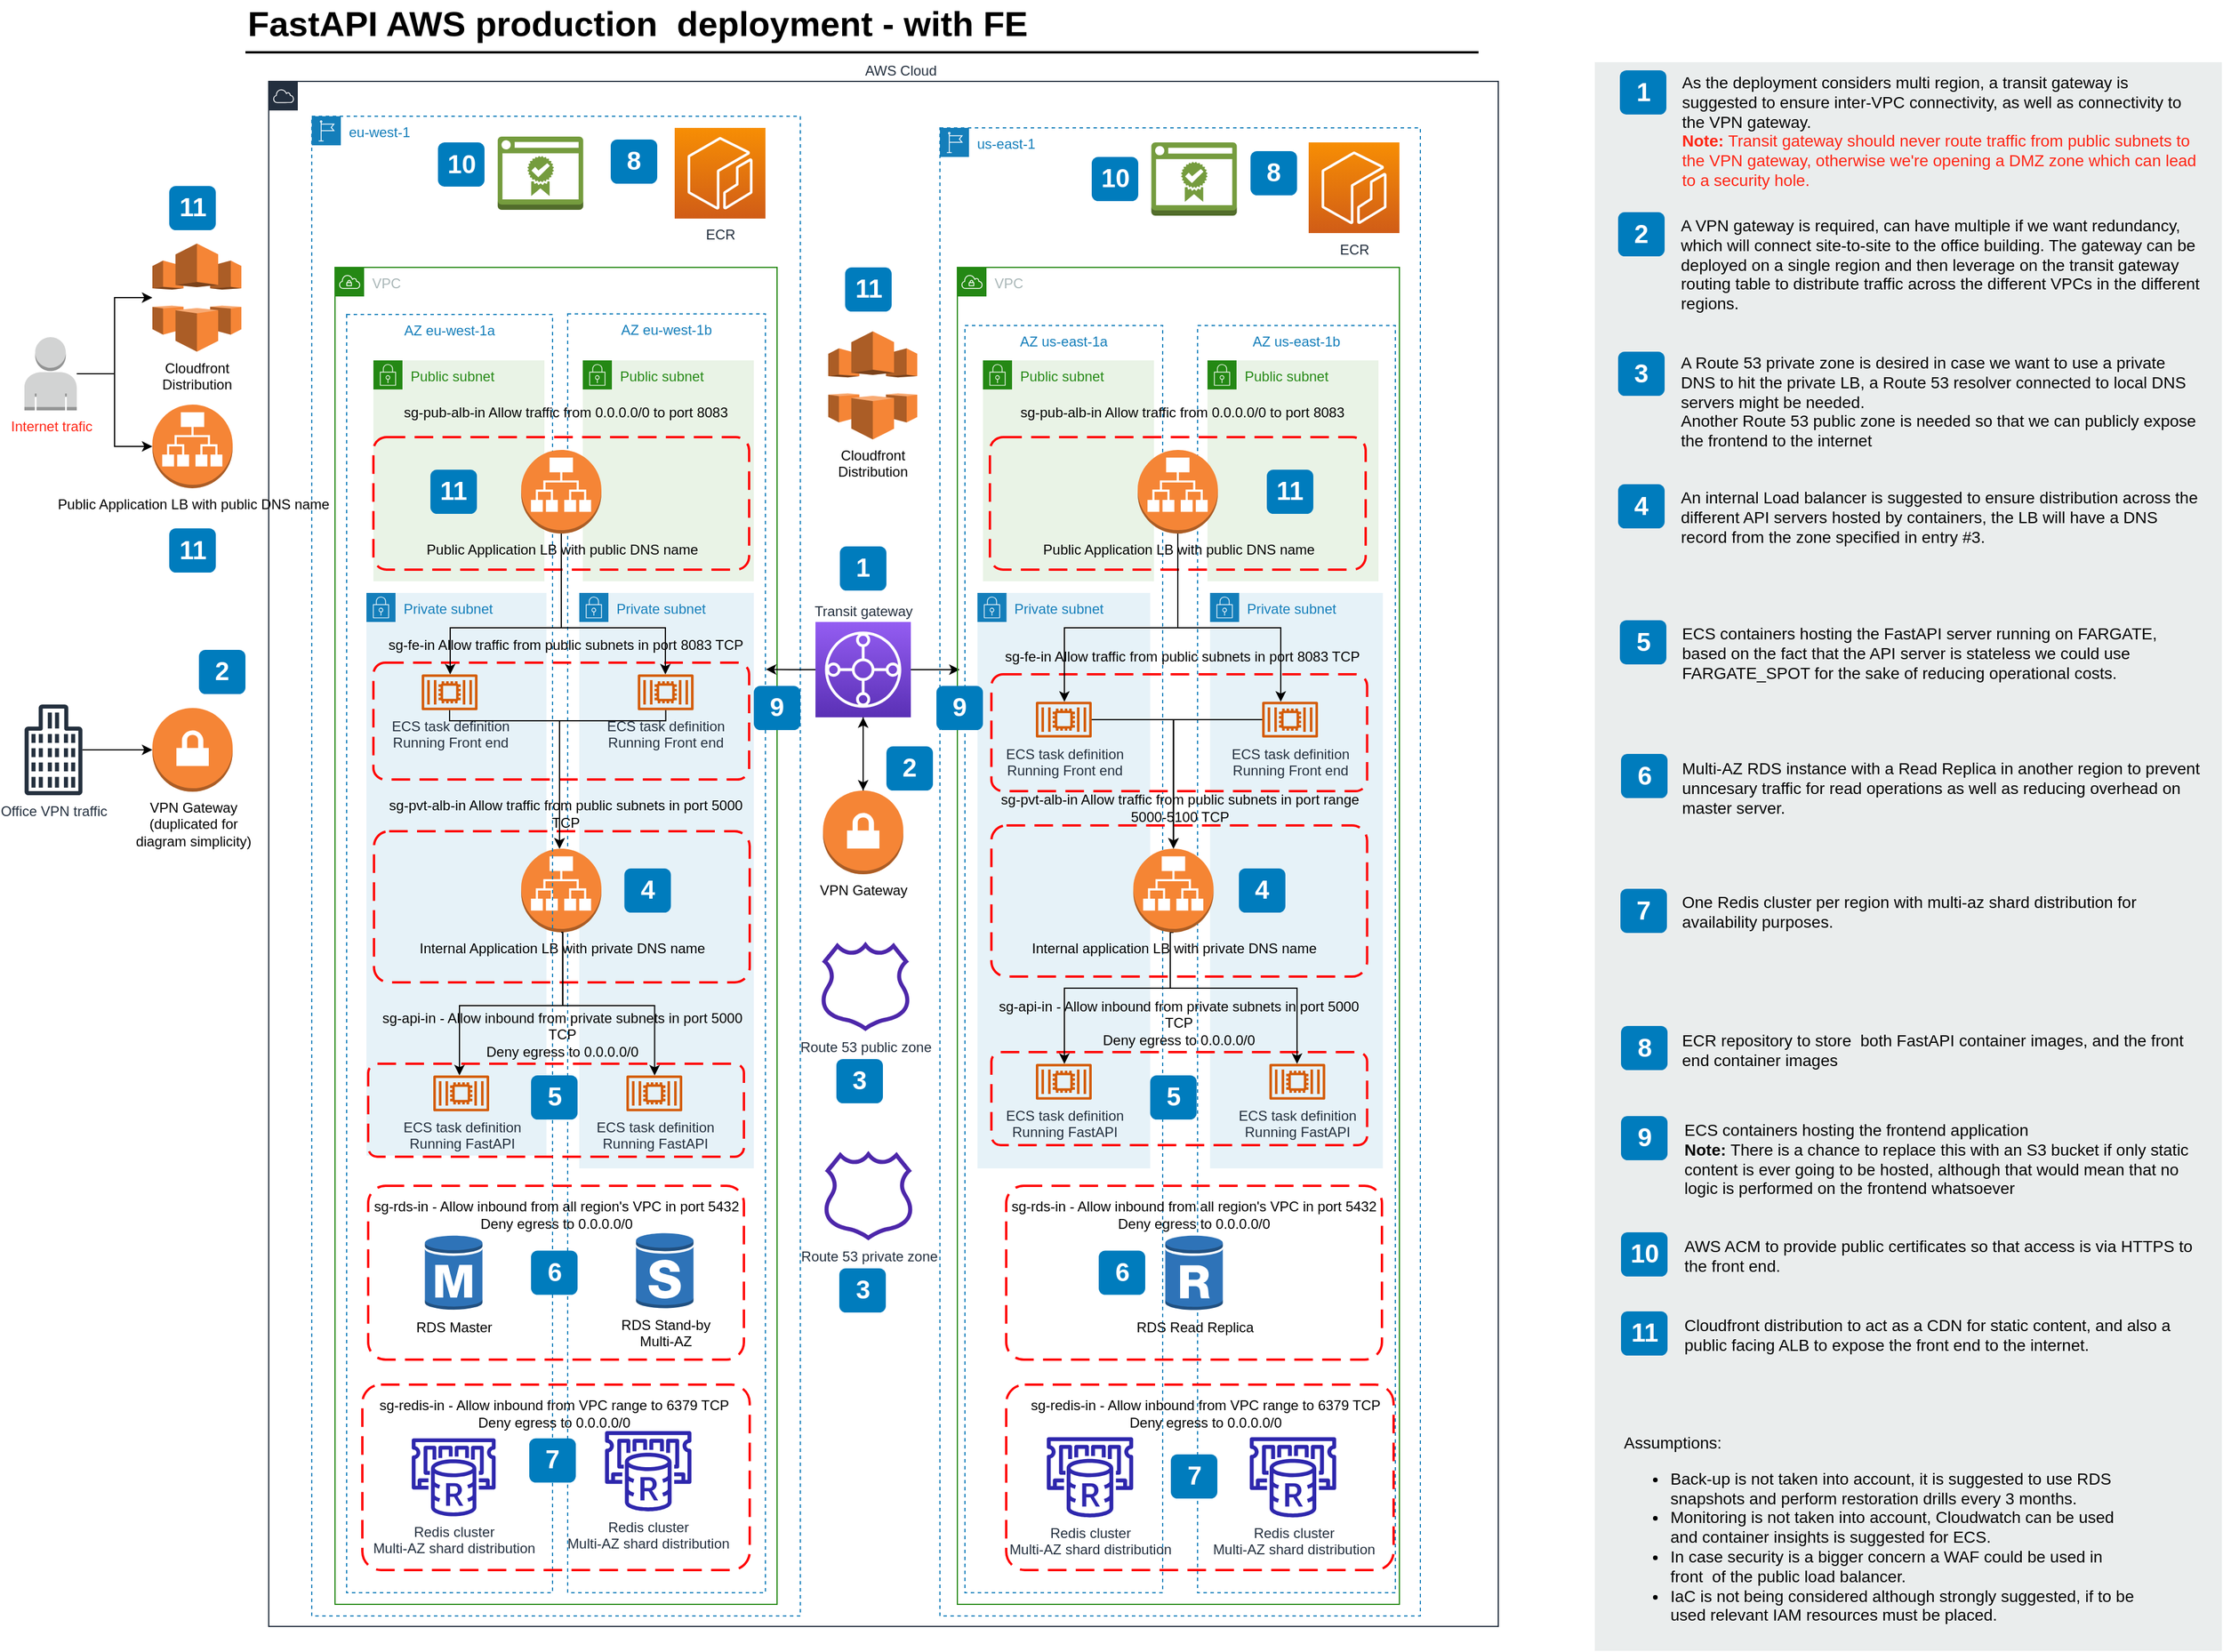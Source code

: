 <mxfile version="19.0.3" type="github">
  <diagram id="mDt5uaCLTZAT6XnBU3LA" name="Page-1">
    <mxGraphModel dx="2238" dy="588" grid="1" gridSize="10" guides="1" tooltips="1" connect="1" arrows="1" fold="1" page="1" pageScale="1" pageWidth="1169" pageHeight="827" math="0" shadow="0">
      <root>
        <mxCell id="0" />
        <mxCell id="1" parent="0" />
        <mxCell id="QfXva4Vi_orBSrp60xKn-21" value="AWS Cloud" style="points=[[0,0],[0.25,0],[0.5,0],[0.75,0],[1,0],[1,0.25],[1,0.5],[1,0.75],[1,1],[0.75,1],[0.5,1],[0.25,1],[0,1],[0,0.75],[0,0.5],[0,0.25]];outlineConnect=0;gradientColor=none;html=1;whiteSpace=wrap;fontSize=12;fontStyle=0;container=1;pointerEvents=0;collapsible=0;recursiveResize=0;shape=mxgraph.aws4.group;grIcon=mxgraph.aws4.group_aws_cloud;strokeColor=#232F3E;fillColor=none;verticalAlign=bottom;align=center;spacingLeft=30;fontColor=#232F3E;dashed=0;labelPosition=center;verticalLabelPosition=top;" parent="1" vertex="1">
          <mxGeometry x="-680" y="100" width="1057" height="1329" as="geometry" />
        </mxCell>
        <mxCell id="QfXva4Vi_orBSrp60xKn-22" value="eu-west-1" style="points=[[0,0],[0.25,0],[0.5,0],[0.75,0],[1,0],[1,0.25],[1,0.5],[1,0.75],[1,1],[0.75,1],[0.5,1],[0.25,1],[0,1],[0,0.75],[0,0.5],[0,0.25]];outlineConnect=0;gradientColor=none;html=1;whiteSpace=wrap;fontSize=12;fontStyle=0;container=1;pointerEvents=0;collapsible=0;recursiveResize=0;shape=mxgraph.aws4.group;grIcon=mxgraph.aws4.group_region;strokeColor=#147EBA;fillColor=none;verticalAlign=top;align=left;spacingLeft=30;fontColor=#147EBA;dashed=1;" parent="QfXva4Vi_orBSrp60xKn-21" vertex="1">
          <mxGeometry x="37" y="30" width="420" height="1290" as="geometry" />
        </mxCell>
        <mxCell id="QfXva4Vi_orBSrp60xKn-124" value="Public subnet" style="points=[[0,0],[0.25,0],[0.5,0],[0.75,0],[1,0],[1,0.25],[1,0.5],[1,0.75],[1,1],[0.75,1],[0.5,1],[0.25,1],[0,1],[0,0.75],[0,0.5],[0,0.25]];outlineConnect=0;gradientColor=none;html=1;whiteSpace=wrap;fontSize=12;fontStyle=0;container=1;pointerEvents=0;collapsible=0;recursiveResize=0;shape=mxgraph.aws4.group;grIcon=mxgraph.aws4.group_security_group;grStroke=0;strokeColor=#248814;fillColor=#E9F3E6;verticalAlign=top;align=left;spacingLeft=30;fontColor=#248814;dashed=0;" parent="QfXva4Vi_orBSrp60xKn-22" vertex="1">
          <mxGeometry x="233" y="210" width="147" height="190" as="geometry" />
        </mxCell>
        <mxCell id="QfXva4Vi_orBSrp60xKn-23" value="AZ eu-west-1b" style="fillColor=none;strokeColor=#147EBA;dashed=1;verticalAlign=top;fontStyle=0;fontColor=#147EBA;" parent="QfXva4Vi_orBSrp60xKn-22" vertex="1">
          <mxGeometry x="220" y="170" width="170" height="1100" as="geometry" />
        </mxCell>
        <mxCell id="QfXva4Vi_orBSrp60xKn-27" value="Private subnet" style="points=[[0,0],[0.25,0],[0.5,0],[0.75,0],[1,0],[1,0.25],[1,0.5],[1,0.75],[1,1],[0.75,1],[0.5,1],[0.25,1],[0,1],[0,0.75],[0,0.5],[0,0.25]];outlineConnect=0;gradientColor=none;html=1;whiteSpace=wrap;fontSize=12;fontStyle=0;container=1;pointerEvents=0;collapsible=0;recursiveResize=0;shape=mxgraph.aws4.group;grIcon=mxgraph.aws4.group_security_group;grStroke=0;strokeColor=#147EBA;fillColor=#E6F2F8;verticalAlign=top;align=left;spacingLeft=30;fontColor=#147EBA;dashed=0;" parent="QfXva4Vi_orBSrp60xKn-22" vertex="1">
          <mxGeometry x="47" y="410" width="154.75" height="484" as="geometry" />
        </mxCell>
        <mxCell id="QfXva4Vi_orBSrp60xKn-49" value="4" style="rounded=1;whiteSpace=wrap;html=1;fillColor=#007CBD;strokeColor=none;fontColor=#FFFFFF;fontStyle=1;fontSize=22;labelBackgroundColor=none;" parent="QfXva4Vi_orBSrp60xKn-27" vertex="1">
          <mxGeometry x="222.25" y="144" width="40" height="38" as="geometry" />
        </mxCell>
        <mxCell id="QfXva4Vi_orBSrp60xKn-24" value="Private subnet" style="points=[[0,0],[0.25,0],[0.5,0],[0.75,0],[1,0],[1,0.25],[1,0.5],[1,0.75],[1,1],[0.75,1],[0.5,1],[0.25,1],[0,1],[0,0.75],[0,0.5],[0,0.25]];outlineConnect=0;gradientColor=none;html=1;whiteSpace=wrap;fontSize=12;fontStyle=0;container=1;pointerEvents=0;collapsible=0;recursiveResize=0;shape=mxgraph.aws4.group;grIcon=mxgraph.aws4.group_security_group;grStroke=0;strokeColor=#147EBA;fillColor=#E6F2F8;verticalAlign=top;align=left;spacingLeft=30;fontColor=#147EBA;dashed=0;" parent="QfXva4Vi_orBSrp60xKn-22" vertex="1">
          <mxGeometry x="230" y="410" width="150" height="495" as="geometry" />
        </mxCell>
        <mxCell id="QfXva4Vi_orBSrp60xKn-47" value="" style="rounded=1;arcSize=10;dashed=1;strokeColor=#ff0000;fillColor=none;gradientColor=none;dashPattern=8 4;strokeWidth=2;" parent="QfXva4Vi_orBSrp60xKn-24" vertex="1">
          <mxGeometry x="-176.5" y="205" width="323" height="130" as="geometry" />
        </mxCell>
        <mxCell id="QfXva4Vi_orBSrp60xKn-127" value="4" style="rounded=1;whiteSpace=wrap;html=1;fillColor=#007CBD;strokeColor=none;fontColor=#FFFFFF;fontStyle=1;fontSize=22;labelBackgroundColor=none;" parent="QfXva4Vi_orBSrp60xKn-24" vertex="1">
          <mxGeometry x="38.75" y="237" width="40" height="38" as="geometry" />
        </mxCell>
        <mxCell id="QfXva4Vi_orBSrp60xKn-46" value="Internal Application LB with private DNS name" style="outlineConnect=0;dashed=0;verticalLabelPosition=bottom;verticalAlign=top;align=center;html=1;shape=mxgraph.aws3.application_load_balancer;fillColor=#F58536;gradientColor=none;" parent="QfXva4Vi_orBSrp60xKn-24" vertex="1">
          <mxGeometry x="-50" y="220" width="69" height="72" as="geometry" />
        </mxCell>
        <mxCell id="QfXva4Vi_orBSrp60xKn-25" value="VPC" style="points=[[0,0],[0.25,0],[0.5,0],[0.75,0],[1,0],[1,0.25],[1,0.5],[1,0.75],[1,1],[0.75,1],[0.5,1],[0.25,1],[0,1],[0,0.75],[0,0.5],[0,0.25]];outlineConnect=0;gradientColor=none;html=1;whiteSpace=wrap;fontSize=12;fontStyle=0;container=1;pointerEvents=0;collapsible=0;recursiveResize=0;shape=mxgraph.aws4.group;grIcon=mxgraph.aws4.group_vpc;strokeColor=#248814;fillColor=none;verticalAlign=top;align=left;spacingLeft=30;fontColor=#AAB7B8;dashed=0;" parent="QfXva4Vi_orBSrp60xKn-22" vertex="1">
          <mxGeometry x="20" y="130" width="380" height="1150" as="geometry" />
        </mxCell>
        <mxCell id="QfXva4Vi_orBSrp60xKn-251" value="" style="rounded=1;arcSize=10;dashed=1;strokeColor=#ff0000;fillColor=none;gradientColor=none;dashPattern=8 4;strokeWidth=2;" parent="QfXva4Vi_orBSrp60xKn-25" vertex="1">
          <mxGeometry x="33" y="340" width="323" height="100.5" as="geometry" />
        </mxCell>
        <mxCell id="QfXva4Vi_orBSrp60xKn-26" value="AZ eu-west-1a" style="fillColor=none;strokeColor=#147EBA;dashed=1;verticalAlign=top;fontStyle=0;fontColor=#147EBA;" parent="QfXva4Vi_orBSrp60xKn-25" vertex="1">
          <mxGeometry x="10" y="40.5" width="177" height="1099.5" as="geometry" />
        </mxCell>
        <mxCell id="QfXva4Vi_orBSrp60xKn-28" value="RDS Master" style="outlineConnect=0;dashed=0;verticalLabelPosition=bottom;verticalAlign=top;align=center;html=1;shape=mxgraph.aws3.rds_db_instance;fillColor=#2E73B8;gradientColor=none;" parent="QfXva4Vi_orBSrp60xKn-25" vertex="1">
          <mxGeometry x="77.25" y="831.75" width="49.5" height="66" as="geometry" />
        </mxCell>
        <mxCell id="QfXva4Vi_orBSrp60xKn-33" value="" style="rounded=1;arcSize=10;dashed=1;strokeColor=#ff0000;fillColor=none;gradientColor=none;dashPattern=8 4;strokeWidth=2;" parent="QfXva4Vi_orBSrp60xKn-25" vertex="1">
          <mxGeometry x="28.5" y="790" width="323" height="149.5" as="geometry" />
        </mxCell>
        <mxCell id="QfXva4Vi_orBSrp60xKn-34" value="sg-rds-in - Allow inbound from all region&#39;s VPC in port 5432&lt;br&gt;Deny egress to 0.0.0.0/0" style="text;html=1;strokeColor=none;fillColor=none;align=center;verticalAlign=middle;whiteSpace=wrap;rounded=0;" parent="QfXva4Vi_orBSrp60xKn-25" vertex="1">
          <mxGeometry x="28.5" y="800" width="323" height="30" as="geometry" />
        </mxCell>
        <mxCell id="QfXva4Vi_orBSrp60xKn-39" value="6" style="rounded=1;whiteSpace=wrap;html=1;fillColor=#007CBD;strokeColor=none;fontColor=#FFFFFF;fontStyle=1;fontSize=22;labelBackgroundColor=none;" parent="QfXva4Vi_orBSrp60xKn-25" vertex="1">
          <mxGeometry x="168.5" y="845.75" width="40" height="38" as="geometry" />
        </mxCell>
        <mxCell id="QfXva4Vi_orBSrp60xKn-42" value="RDS Stand-by&lt;br&gt;Multi-AZ" style="outlineConnect=0;dashed=0;verticalLabelPosition=bottom;verticalAlign=top;align=center;html=1;shape=mxgraph.aws3.rds_db_instance_standby_multi_az;fillColor=#2E73B8;gradientColor=none;" parent="QfXva4Vi_orBSrp60xKn-25" vertex="1">
          <mxGeometry x="258.75" y="830" width="49.5" height="66" as="geometry" />
        </mxCell>
        <mxCell id="QfXva4Vi_orBSrp60xKn-93" value="Public subnet" style="points=[[0,0],[0.25,0],[0.5,0],[0.75,0],[1,0],[1,0.25],[1,0.5],[1,0.75],[1,1],[0.75,1],[0.5,1],[0.25,1],[0,1],[0,0.75],[0,0.5],[0,0.25]];outlineConnect=0;gradientColor=none;html=1;whiteSpace=wrap;fontSize=12;fontStyle=0;container=1;pointerEvents=0;collapsible=0;recursiveResize=0;shape=mxgraph.aws4.group;grIcon=mxgraph.aws4.group_security_group;grStroke=0;strokeColor=#248814;fillColor=#E9F3E6;verticalAlign=top;align=left;spacingLeft=30;fontColor=#248814;dashed=0;" parent="QfXva4Vi_orBSrp60xKn-25" vertex="1">
          <mxGeometry x="33" y="80" width="147" height="190" as="geometry" />
        </mxCell>
        <mxCell id="QfXva4Vi_orBSrp60xKn-125" value="" style="rounded=1;arcSize=10;dashed=1;strokeColor=#ff0000;fillColor=none;gradientColor=none;dashPattern=8 4;strokeWidth=2;" parent="QfXva4Vi_orBSrp60xKn-25" vertex="1">
          <mxGeometry x="33" y="146" width="323" height="114" as="geometry" />
        </mxCell>
        <mxCell id="QfXva4Vi_orBSrp60xKn-132" style="edgeStyle=orthogonalEdgeStyle;rounded=0;orthogonalLoop=1;jettySize=auto;html=1;exitX=0.5;exitY=1;exitDx=0;exitDy=0;exitPerimeter=0;" parent="QfXva4Vi_orBSrp60xKn-25" source="QfXva4Vi_orBSrp60xKn-126" target="QfXva4Vi_orBSrp60xKn-129" edge="1">
          <mxGeometry relative="1" as="geometry">
            <Array as="points">
              <mxPoint x="195" y="310" />
              <mxPoint x="99" y="310" />
            </Array>
          </mxGeometry>
        </mxCell>
        <mxCell id="QfXva4Vi_orBSrp60xKn-126" value="Public Application LB with public DNS name" style="outlineConnect=0;dashed=0;verticalLabelPosition=bottom;verticalAlign=top;align=center;html=1;shape=mxgraph.aws3.application_load_balancer;fillColor=#F58536;gradientColor=none;" parent="QfXva4Vi_orBSrp60xKn-25" vertex="1">
          <mxGeometry x="160" y="157" width="69" height="72" as="geometry" />
        </mxCell>
        <mxCell id="QfXva4Vi_orBSrp60xKn-128" value="sg-pub-alb-in Allow traffic from 0.0.0.0/0 to port 8083" style="text;html=1;strokeColor=none;fillColor=none;align=center;verticalAlign=middle;whiteSpace=wrap;rounded=0;" parent="QfXva4Vi_orBSrp60xKn-25" vertex="1">
          <mxGeometry x="36.5" y="110" width="323" height="30" as="geometry" />
        </mxCell>
        <mxCell id="QfXva4Vi_orBSrp60xKn-129" value="ECS task definition&lt;br&gt;Running Front end&lt;br&gt;" style="sketch=0;outlineConnect=0;fontColor=#232F3E;gradientColor=none;fillColor=#D45B07;strokeColor=none;dashed=0;verticalLabelPosition=bottom;verticalAlign=top;align=center;html=1;fontSize=12;fontStyle=0;aspect=fixed;pointerEvents=1;shape=mxgraph.aws4.container_2;" parent="QfXva4Vi_orBSrp60xKn-25" vertex="1">
          <mxGeometry x="74.5" y="350" width="48" height="31" as="geometry" />
        </mxCell>
        <mxCell id="QfXva4Vi_orBSrp60xKn-252" value="sg-fe-in Allow traffic from public subnets in port 8083 TCP" style="text;html=1;strokeColor=none;fillColor=none;align=center;verticalAlign=middle;whiteSpace=wrap;rounded=0;" parent="QfXva4Vi_orBSrp60xKn-25" vertex="1">
          <mxGeometry x="36.5" y="310" width="323" height="30" as="geometry" />
        </mxCell>
        <mxCell id="QfXva4Vi_orBSrp60xKn-266" value="11" style="rounded=1;whiteSpace=wrap;html=1;fillColor=#007CBD;strokeColor=none;fontColor=#FFFFFF;fontStyle=1;fontSize=22;labelBackgroundColor=none;" parent="QfXva4Vi_orBSrp60xKn-25" vertex="1">
          <mxGeometry x="82" y="174" width="40" height="38" as="geometry" />
        </mxCell>
        <mxCell id="QfXva4Vi_orBSrp60xKn-131" value="ECS task definition&lt;br&gt;Running Front end&lt;br&gt;" style="sketch=0;outlineConnect=0;fontColor=#232F3E;gradientColor=none;fillColor=#D45B07;strokeColor=none;dashed=0;verticalLabelPosition=bottom;verticalAlign=top;align=center;html=1;fontSize=12;fontStyle=0;aspect=fixed;pointerEvents=1;shape=mxgraph.aws4.container_2;" parent="QfXva4Vi_orBSrp60xKn-25" vertex="1">
          <mxGeometry x="260.25" y="350" width="48" height="31" as="geometry" />
        </mxCell>
        <mxCell id="QfXva4Vi_orBSrp60xKn-133" style="edgeStyle=orthogonalEdgeStyle;rounded=0;orthogonalLoop=1;jettySize=auto;html=1;exitX=0.5;exitY=1;exitDx=0;exitDy=0;exitPerimeter=0;" parent="QfXva4Vi_orBSrp60xKn-25" source="QfXva4Vi_orBSrp60xKn-126" target="QfXva4Vi_orBSrp60xKn-131" edge="1">
          <mxGeometry relative="1" as="geometry">
            <Array as="points">
              <mxPoint x="195" y="310" />
              <mxPoint x="284" y="310" />
            </Array>
          </mxGeometry>
        </mxCell>
        <mxCell id="QfXva4Vi_orBSrp60xKn-41" value="ECR" style="sketch=0;points=[[0,0,0],[0.25,0,0],[0.5,0,0],[0.75,0,0],[1,0,0],[0,1,0],[0.25,1,0],[0.5,1,0],[0.75,1,0],[1,1,0],[0,0.25,0],[0,0.5,0],[0,0.75,0],[1,0.25,0],[1,0.5,0],[1,0.75,0]];outlineConnect=0;fontColor=#232F3E;gradientColor=#F78E04;gradientDirection=north;fillColor=#D05C17;strokeColor=#ffffff;dashed=0;verticalLabelPosition=bottom;verticalAlign=top;align=center;html=1;fontSize=12;fontStyle=0;aspect=fixed;shape=mxgraph.aws4.resourceIcon;resIcon=mxgraph.aws4.ecr;" parent="QfXva4Vi_orBSrp60xKn-22" vertex="1">
          <mxGeometry x="312" y="10" width="78" height="78" as="geometry" />
        </mxCell>
        <mxCell id="QfXva4Vi_orBSrp60xKn-50" value="8" style="rounded=1;whiteSpace=wrap;html=1;fillColor=#007CBD;strokeColor=none;fontColor=#FFFFFF;fontStyle=1;fontSize=22;labelBackgroundColor=none;" parent="QfXva4Vi_orBSrp60xKn-22" vertex="1">
          <mxGeometry x="257" y="20" width="40" height="38" as="geometry" />
        </mxCell>
        <mxCell id="QfXva4Vi_orBSrp60xKn-29" value="Redis cluster&lt;br&gt;Multi-AZ shard distribution" style="sketch=0;outlineConnect=0;fontColor=#232F3E;gradientColor=none;fillColor=#2E27AD;strokeColor=none;dashed=0;verticalLabelPosition=bottom;verticalAlign=top;align=center;html=1;fontSize=12;fontStyle=0;aspect=fixed;pointerEvents=1;shape=mxgraph.aws4.elasticache_for_redis;" parent="QfXva4Vi_orBSrp60xKn-22" vertex="1">
          <mxGeometry x="84.13" y="1137.25" width="75.74" height="67" as="geometry" />
        </mxCell>
        <mxCell id="QfXva4Vi_orBSrp60xKn-30" value="" style="rounded=1;arcSize=10;dashed=1;strokeColor=#ff0000;fillColor=none;gradientColor=none;dashPattern=8 4;strokeWidth=2;" parent="QfXva4Vi_orBSrp60xKn-22" vertex="1">
          <mxGeometry x="43.5" y="1091" width="333" height="159.5" as="geometry" />
        </mxCell>
        <mxCell id="QfXva4Vi_orBSrp60xKn-31" value="sg-redis-in - Allow inbound from VPC range to 6379 TCP&lt;br&gt;Deny egress to 0.0.0.0/0" style="text;html=1;strokeColor=none;fillColor=none;align=center;verticalAlign=middle;whiteSpace=wrap;rounded=0;" parent="QfXva4Vi_orBSrp60xKn-22" vertex="1">
          <mxGeometry x="47" y="1101" width="323" height="30" as="geometry" />
        </mxCell>
        <mxCell id="QfXva4Vi_orBSrp60xKn-40" value="7" style="rounded=1;whiteSpace=wrap;html=1;fillColor=#007CBD;strokeColor=none;fontColor=#FFFFFF;fontStyle=1;fontSize=22;labelBackgroundColor=none;" parent="QfXva4Vi_orBSrp60xKn-22" vertex="1">
          <mxGeometry x="187" y="1137.25" width="40" height="38" as="geometry" />
        </mxCell>
        <mxCell id="QfXva4Vi_orBSrp60xKn-43" value="Redis cluster&lt;br&gt;Multi-AZ shard distribution" style="sketch=0;outlineConnect=0;fontColor=#232F3E;gradientColor=none;fillColor=#2E27AD;strokeColor=none;dashed=0;verticalLabelPosition=bottom;verticalAlign=top;align=center;html=1;fontSize=12;fontStyle=0;aspect=fixed;pointerEvents=1;shape=mxgraph.aws4.elasticache_for_redis;" parent="QfXva4Vi_orBSrp60xKn-22" vertex="1">
          <mxGeometry x="250.25" y="1131" width="78" height="69" as="geometry" />
        </mxCell>
        <mxCell id="QfXva4Vi_orBSrp60xKn-32" value="ECS task definition&lt;br&gt;Running FastAPI" style="sketch=0;outlineConnect=0;fontColor=#232F3E;gradientColor=none;fillColor=#D45B07;strokeColor=none;dashed=0;verticalLabelPosition=bottom;verticalAlign=top;align=center;html=1;fontSize=12;fontStyle=0;aspect=fixed;pointerEvents=1;shape=mxgraph.aws4.container_2;" parent="QfXva4Vi_orBSrp60xKn-22" vertex="1">
          <mxGeometry x="104.5" y="825" width="48" height="31" as="geometry" />
        </mxCell>
        <mxCell id="QfXva4Vi_orBSrp60xKn-35" value="" style="rounded=1;arcSize=10;dashed=1;strokeColor=#ff0000;fillColor=none;gradientColor=none;dashPattern=8 4;strokeWidth=2;" parent="QfXva4Vi_orBSrp60xKn-22" vertex="1">
          <mxGeometry x="48.5" y="815" width="323" height="80" as="geometry" />
        </mxCell>
        <mxCell id="QfXva4Vi_orBSrp60xKn-36" value="ECS task definition&lt;br&gt;Running FastAPI&lt;br&gt;&lt;br&gt;" style="sketch=0;outlineConnect=0;fontColor=#232F3E;gradientColor=none;fillColor=#D45B07;strokeColor=none;dashed=0;verticalLabelPosition=bottom;verticalAlign=top;align=center;html=1;fontSize=12;fontStyle=0;aspect=fixed;pointerEvents=1;shape=mxgraph.aws4.container_2;" parent="QfXva4Vi_orBSrp60xKn-22" vertex="1">
          <mxGeometry x="270.5" y="825" width="48" height="31" as="geometry" />
        </mxCell>
        <mxCell id="QfXva4Vi_orBSrp60xKn-38" value="5" style="rounded=1;whiteSpace=wrap;html=1;fillColor=#007CBD;strokeColor=none;fontColor=#FFFFFF;fontStyle=1;fontSize=22;labelBackgroundColor=none;" parent="QfXva4Vi_orBSrp60xKn-22" vertex="1">
          <mxGeometry x="188.5" y="825" width="40" height="38" as="geometry" />
        </mxCell>
        <mxCell id="QfXva4Vi_orBSrp60xKn-44" style="edgeStyle=orthogonalEdgeStyle;rounded=0;orthogonalLoop=1;jettySize=auto;html=1;entryX=0.243;entryY=0.125;entryDx=0;entryDy=0;entryPerimeter=0;" parent="QfXva4Vi_orBSrp60xKn-22" source="QfXva4Vi_orBSrp60xKn-46" target="QfXva4Vi_orBSrp60xKn-35" edge="1">
          <mxGeometry relative="1" as="geometry">
            <Array as="points">
              <mxPoint x="215.75" y="765" />
              <mxPoint x="126.75" y="765" />
            </Array>
          </mxGeometry>
        </mxCell>
        <mxCell id="QfXva4Vi_orBSrp60xKn-45" style="edgeStyle=orthogonalEdgeStyle;rounded=0;orthogonalLoop=1;jettySize=auto;html=1;exitX=0.5;exitY=1;exitDx=0;exitDy=0;exitPerimeter=0;" parent="QfXva4Vi_orBSrp60xKn-22" source="QfXva4Vi_orBSrp60xKn-46" target="QfXva4Vi_orBSrp60xKn-36" edge="1">
          <mxGeometry relative="1" as="geometry">
            <Array as="points">
              <mxPoint x="215.75" y="765" />
              <mxPoint x="294.75" y="765" />
            </Array>
          </mxGeometry>
        </mxCell>
        <mxCell id="QfXva4Vi_orBSrp60xKn-37" value="sg-api-in - Allow inbound from private subnets in port 5000 TCP&lt;br&gt;Deny egress to 0.0.0.0/0" style="text;html=1;strokeColor=none;fillColor=none;align=center;verticalAlign=middle;whiteSpace=wrap;rounded=0;" parent="QfXva4Vi_orBSrp60xKn-22" vertex="1">
          <mxGeometry x="53.5" y="775" width="323" height="30" as="geometry" />
        </mxCell>
        <mxCell id="QfXva4Vi_orBSrp60xKn-48" value="sg-pvt-alb-in Allow traffic from public subnets in port 5000 TCP" style="text;html=1;strokeColor=none;fillColor=none;align=center;verticalAlign=middle;whiteSpace=wrap;rounded=0;" parent="QfXva4Vi_orBSrp60xKn-22" vertex="1">
          <mxGeometry x="57" y="585" width="323" height="30" as="geometry" />
        </mxCell>
        <mxCell id="QfXva4Vi_orBSrp60xKn-138" value="" style="outlineConnect=0;dashed=0;verticalLabelPosition=bottom;verticalAlign=top;align=center;html=1;shape=mxgraph.aws3.certificate_manager_2;fillColor=#759C3E;gradientColor=none;" parent="QfXva4Vi_orBSrp60xKn-22" vertex="1">
          <mxGeometry x="159.87" y="17.5" width="73.5" height="63" as="geometry" />
        </mxCell>
        <mxCell id="QfXva4Vi_orBSrp60xKn-243" value="9" style="rounded=1;whiteSpace=wrap;html=1;fillColor=#007CBD;strokeColor=none;fontColor=#FFFFFF;fontStyle=1;fontSize=22;labelBackgroundColor=none;" parent="QfXva4Vi_orBSrp60xKn-22" vertex="1">
          <mxGeometry x="380" y="490" width="40" height="38" as="geometry" />
        </mxCell>
        <mxCell id="QfXva4Vi_orBSrp60xKn-259" value="10" style="rounded=1;whiteSpace=wrap;html=1;fillColor=#007CBD;strokeColor=none;fontColor=#FFFFFF;fontStyle=1;fontSize=22;labelBackgroundColor=none;" parent="QfXva4Vi_orBSrp60xKn-22" vertex="1">
          <mxGeometry x="108.5" y="22.5" width="40" height="38" as="geometry" />
        </mxCell>
        <mxCell id="QfXva4Vi_orBSrp60xKn-222" style="edgeStyle=orthogonalEdgeStyle;rounded=0;orthogonalLoop=1;jettySize=auto;html=1;entryX=1.002;entryY=0.278;entryDx=0;entryDy=0;entryPerimeter=0;" parent="QfXva4Vi_orBSrp60xKn-21" source="QfXva4Vi_orBSrp60xKn-51" target="QfXva4Vi_orBSrp60xKn-23" edge="1">
          <mxGeometry relative="1" as="geometry">
            <Array as="points">
              <mxPoint x="449" y="506" />
              <mxPoint x="449" y="506" />
            </Array>
          </mxGeometry>
        </mxCell>
        <mxCell id="QfXva4Vi_orBSrp60xKn-237" style="edgeStyle=orthogonalEdgeStyle;rounded=0;orthogonalLoop=1;jettySize=auto;html=1;" parent="QfXva4Vi_orBSrp60xKn-21" source="QfXva4Vi_orBSrp60xKn-51" edge="1">
          <mxGeometry relative="1" as="geometry">
            <mxPoint x="594" y="506" as="targetPoint" />
          </mxGeometry>
        </mxCell>
        <mxCell id="QfXva4Vi_orBSrp60xKn-51" value="Transit gateway" style="sketch=0;points=[[0,0,0],[0.25,0,0],[0.5,0,0],[0.75,0,0],[1,0,0],[0,1,0],[0.25,1,0],[0.5,1,0],[0.75,1,0],[1,1,0],[0,0.25,0],[0,0.5,0],[0,0.75,0],[1,0.25,0],[1,0.5,0],[1,0.75,0]];outlineConnect=0;fontColor=#232F3E;gradientColor=#945DF2;gradientDirection=north;fillColor=#5A30B5;strokeColor=#ffffff;dashed=0;verticalLabelPosition=top;verticalAlign=bottom;align=center;html=1;fontSize=12;fontStyle=0;aspect=fixed;shape=mxgraph.aws4.resourceIcon;resIcon=mxgraph.aws4.transit_gateway;labelPosition=center;" parent="QfXva4Vi_orBSrp60xKn-21" vertex="1">
          <mxGeometry x="470" y="465" width="82" height="82" as="geometry" />
        </mxCell>
        <mxCell id="QfXva4Vi_orBSrp60xKn-52" value="VPN Gateway" style="outlineConnect=0;dashed=0;verticalLabelPosition=bottom;verticalAlign=top;align=center;html=1;shape=mxgraph.aws3.vpn_gateway;fillColor=#F58536;gradientColor=none;" parent="QfXva4Vi_orBSrp60xKn-21" vertex="1">
          <mxGeometry x="476.5" y="610" width="69" height="72" as="geometry" />
        </mxCell>
        <mxCell id="QfXva4Vi_orBSrp60xKn-53" value="us-east-1" style="points=[[0,0],[0.25,0],[0.5,0],[0.75,0],[1,0],[1,0.25],[1,0.5],[1,0.75],[1,1],[0.75,1],[0.5,1],[0.25,1],[0,1],[0,0.75],[0,0.5],[0,0.25]];outlineConnect=0;gradientColor=none;html=1;whiteSpace=wrap;fontSize=12;fontStyle=0;container=1;pointerEvents=0;collapsible=0;recursiveResize=0;shape=mxgraph.aws4.group;grIcon=mxgraph.aws4.group_region;strokeColor=#147EBA;fillColor=none;verticalAlign=top;align=left;spacingLeft=30;fontColor=#147EBA;dashed=1;" parent="QfXva4Vi_orBSrp60xKn-21" vertex="1">
          <mxGeometry x="577" y="40" width="413" height="1280" as="geometry" />
        </mxCell>
        <mxCell id="QfXva4Vi_orBSrp60xKn-55" value="AZ us-east-1b" style="fillColor=none;strokeColor=#147EBA;dashed=1;verticalAlign=top;fontStyle=0;fontColor=#147EBA;" parent="QfXva4Vi_orBSrp60xKn-53" vertex="1">
          <mxGeometry x="221.5" y="170" width="170" height="1090" as="geometry" />
        </mxCell>
        <mxCell id="QfXva4Vi_orBSrp60xKn-57" value="AZ us-east-1a" style="fillColor=none;strokeColor=#147EBA;dashed=1;verticalAlign=top;fontStyle=0;fontColor=#147EBA;" parent="QfXva4Vi_orBSrp60xKn-53" vertex="1">
          <mxGeometry x="21.5" y="170" width="170" height="1090" as="geometry" />
        </mxCell>
        <mxCell id="QfXva4Vi_orBSrp60xKn-54" value="Private subnet" style="points=[[0,0],[0.25,0],[0.5,0],[0.75,0],[1,0],[1,0.25],[1,0.5],[1,0.75],[1,1],[0.75,1],[0.5,1],[0.25,1],[0,1],[0,0.75],[0,0.5],[0,0.25]];outlineConnect=0;gradientColor=none;html=1;whiteSpace=wrap;fontSize=12;fontStyle=0;container=1;pointerEvents=0;collapsible=0;recursiveResize=0;shape=mxgraph.aws4.group;grIcon=mxgraph.aws4.group_security_group;grStroke=0;strokeColor=#147EBA;fillColor=#E6F2F8;verticalAlign=top;align=left;spacingLeft=30;fontColor=#147EBA;dashed=0;" parent="QfXva4Vi_orBSrp60xKn-53" vertex="1">
          <mxGeometry x="232.25" y="400" width="148.5" height="495" as="geometry" />
        </mxCell>
        <mxCell id="QfXva4Vi_orBSrp60xKn-56" value="Private subnet" style="points=[[0,0],[0.25,0],[0.5,0],[0.75,0],[1,0],[1,0.25],[1,0.5],[1,0.75],[1,1],[0.75,1],[0.5,1],[0.25,1],[0,1],[0,0.75],[0,0.5],[0,0.25]];outlineConnect=0;gradientColor=none;html=1;whiteSpace=wrap;fontSize=12;fontStyle=0;container=1;pointerEvents=0;collapsible=0;recursiveResize=0;shape=mxgraph.aws4.group;grIcon=mxgraph.aws4.group_security_group;grStroke=0;strokeColor=#147EBA;fillColor=#E6F2F8;verticalAlign=top;align=left;spacingLeft=30;fontColor=#147EBA;dashed=0;" parent="QfXva4Vi_orBSrp60xKn-53" vertex="1">
          <mxGeometry x="32.25" y="400" width="148.5" height="495" as="geometry" />
        </mxCell>
        <mxCell id="QfXva4Vi_orBSrp60xKn-58" value="" style="rounded=1;arcSize=10;dashed=1;strokeColor=#ff0000;fillColor=none;gradientColor=none;dashPattern=8 4;strokeWidth=2;" parent="QfXva4Vi_orBSrp60xKn-53" vertex="1">
          <mxGeometry x="44.25" y="795" width="323" height="80" as="geometry" />
        </mxCell>
        <mxCell id="QfXva4Vi_orBSrp60xKn-59" value="ECR" style="sketch=0;points=[[0,0,0],[0.25,0,0],[0.5,0,0],[0.75,0,0],[1,0,0],[0,1,0],[0.25,1,0],[0.5,1,0],[0.75,1,0],[1,1,0],[0,0.25,0],[0,0.5,0],[0,0.75,0],[1,0.25,0],[1,0.5,0],[1,0.75,0]];outlineConnect=0;fontColor=#232F3E;gradientColor=#F78E04;gradientDirection=north;fillColor=#D05C17;strokeColor=#ffffff;dashed=0;verticalLabelPosition=bottom;verticalAlign=top;align=center;html=1;fontSize=12;fontStyle=0;aspect=fixed;shape=mxgraph.aws4.resourceIcon;resIcon=mxgraph.aws4.ecr;" parent="QfXva4Vi_orBSrp60xKn-53" vertex="1">
          <mxGeometry x="317" y="12.5" width="78" height="78" as="geometry" />
        </mxCell>
        <mxCell id="QfXva4Vi_orBSrp60xKn-60" value="VPC" style="points=[[0,0],[0.25,0],[0.5,0],[0.75,0],[1,0],[1,0.25],[1,0.5],[1,0.75],[1,1],[0.75,1],[0.5,1],[0.25,1],[0,1],[0,0.75],[0,0.5],[0,0.25]];outlineConnect=0;gradientColor=none;html=1;whiteSpace=wrap;fontSize=12;fontStyle=0;container=1;pointerEvents=0;collapsible=0;recursiveResize=0;shape=mxgraph.aws4.group;grIcon=mxgraph.aws4.group_vpc;strokeColor=#248814;fillColor=none;verticalAlign=top;align=left;spacingLeft=30;fontColor=#AAB7B8;dashed=0;" parent="QfXva4Vi_orBSrp60xKn-53" vertex="1">
          <mxGeometry x="15" y="120" width="380" height="1150" as="geometry" />
        </mxCell>
        <mxCell id="QfXva4Vi_orBSrp60xKn-64" value="sg-api-in - Allow inbound from private subnets in port 5000 TCP&lt;br&gt;Deny egress to 0.0.0.0/0" style="text;html=1;strokeColor=none;fillColor=none;align=center;verticalAlign=middle;whiteSpace=wrap;rounded=0;" parent="QfXva4Vi_orBSrp60xKn-60" vertex="1">
          <mxGeometry x="29.25" y="635" width="323" height="30" as="geometry" />
        </mxCell>
        <mxCell id="QfXva4Vi_orBSrp60xKn-71" value="" style="rounded=1;arcSize=10;dashed=1;strokeColor=#ff0000;fillColor=none;gradientColor=none;dashPattern=8 4;strokeWidth=2;" parent="QfXva4Vi_orBSrp60xKn-60" vertex="1">
          <mxGeometry x="42" y="961" width="333" height="159.5" as="geometry" />
        </mxCell>
        <mxCell id="QfXva4Vi_orBSrp60xKn-72" value="Redis cluster&lt;br&gt;Multi-AZ shard distribution" style="sketch=0;outlineConnect=0;fontColor=#232F3E;gradientColor=none;fillColor=#2E27AD;strokeColor=none;dashed=0;verticalLabelPosition=bottom;verticalAlign=top;align=center;html=1;fontSize=12;fontStyle=0;aspect=fixed;pointerEvents=1;shape=mxgraph.aws4.elasticache_for_redis;" parent="QfXva4Vi_orBSrp60xKn-60" vertex="1">
          <mxGeometry x="75" y="1006.25" width="78" height="69" as="geometry" />
        </mxCell>
        <mxCell id="QfXva4Vi_orBSrp60xKn-73" value="Redis cluster&lt;br&gt;Multi-AZ shard distribution" style="sketch=0;outlineConnect=0;fontColor=#232F3E;gradientColor=none;fillColor=#2E27AD;strokeColor=none;dashed=0;verticalLabelPosition=bottom;verticalAlign=top;align=center;html=1;fontSize=12;fontStyle=0;aspect=fixed;pointerEvents=1;shape=mxgraph.aws4.elasticache_for_redis;" parent="QfXva4Vi_orBSrp60xKn-60" vertex="1">
          <mxGeometry x="249.5" y="1006.25" width="78" height="69" as="geometry" />
        </mxCell>
        <mxCell id="QfXva4Vi_orBSrp60xKn-74" value="sg-redis-in - Allow inbound from VPC range to 6379 TCP&lt;br&gt;Deny egress to 0.0.0.0/0" style="text;html=1;strokeColor=none;fillColor=none;align=center;verticalAlign=middle;whiteSpace=wrap;rounded=0;" parent="QfXva4Vi_orBSrp60xKn-60" vertex="1">
          <mxGeometry x="52" y="971" width="323" height="30" as="geometry" />
        </mxCell>
        <mxCell id="QfXva4Vi_orBSrp60xKn-79" value="7" style="rounded=1;whiteSpace=wrap;html=1;fillColor=#007CBD;strokeColor=none;fontColor=#FFFFFF;fontStyle=1;fontSize=22;labelBackgroundColor=none;" parent="QfXva4Vi_orBSrp60xKn-60" vertex="1">
          <mxGeometry x="183.5" y="1021" width="40" height="38" as="geometry" />
        </mxCell>
        <mxCell id="QfXva4Vi_orBSrp60xKn-226" value="Public subnet" style="points=[[0,0],[0.25,0],[0.5,0],[0.75,0],[1,0],[1,0.25],[1,0.5],[1,0.75],[1,1],[0.75,1],[0.5,1],[0.25,1],[0,1],[0,0.75],[0,0.5],[0,0.25]];outlineConnect=0;gradientColor=none;html=1;whiteSpace=wrap;fontSize=12;fontStyle=0;container=1;pointerEvents=0;collapsible=0;recursiveResize=0;shape=mxgraph.aws4.group;grIcon=mxgraph.aws4.group_security_group;grStroke=0;strokeColor=#248814;fillColor=#E9F3E6;verticalAlign=top;align=left;spacingLeft=30;fontColor=#248814;dashed=0;" parent="QfXva4Vi_orBSrp60xKn-60" vertex="1">
          <mxGeometry x="22" y="80" width="147" height="190" as="geometry" />
        </mxCell>
        <mxCell id="QfXva4Vi_orBSrp60xKn-225" value="Public subnet" style="points=[[0,0],[0.25,0],[0.5,0],[0.75,0],[1,0],[1,0.25],[1,0.5],[1,0.75],[1,1],[0.75,1],[0.5,1],[0.25,1],[0,1],[0,0.75],[0,0.5],[0,0.25]];outlineConnect=0;gradientColor=none;html=1;whiteSpace=wrap;fontSize=12;fontStyle=0;container=1;pointerEvents=0;collapsible=0;recursiveResize=0;shape=mxgraph.aws4.group;grIcon=mxgraph.aws4.group_security_group;grStroke=0;strokeColor=#248814;fillColor=#E9F3E6;verticalAlign=top;align=left;spacingLeft=30;fontColor=#248814;dashed=0;" parent="QfXva4Vi_orBSrp60xKn-60" vertex="1">
          <mxGeometry x="215" y="80" width="147" height="190" as="geometry" />
        </mxCell>
        <mxCell id="QfXva4Vi_orBSrp60xKn-253" value="" style="rounded=1;arcSize=10;dashed=1;strokeColor=#ff0000;fillColor=none;gradientColor=none;dashPattern=8 4;strokeWidth=2;" parent="QfXva4Vi_orBSrp60xKn-60" vertex="1">
          <mxGeometry x="29.25" y="350" width="323" height="100.5" as="geometry" />
        </mxCell>
        <mxCell id="QfXva4Vi_orBSrp60xKn-244" value="9" style="rounded=1;whiteSpace=wrap;html=1;fillColor=#007CBD;strokeColor=none;fontColor=#FFFFFF;fontStyle=1;fontSize=22;labelBackgroundColor=none;" parent="QfXva4Vi_orBSrp60xKn-60" vertex="1">
          <mxGeometry x="-18" y="360" width="40" height="38" as="geometry" />
        </mxCell>
        <mxCell id="QfXva4Vi_orBSrp60xKn-70" value="ECS task definition&lt;br&gt;Running FastAPI" style="sketch=0;outlineConnect=0;fontColor=#232F3E;gradientColor=none;fillColor=#D45B07;strokeColor=none;dashed=0;verticalLabelPosition=bottom;verticalAlign=top;align=center;html=1;fontSize=12;fontStyle=0;aspect=fixed;pointerEvents=1;shape=mxgraph.aws4.container_2;" parent="QfXva4Vi_orBSrp60xKn-53" vertex="1">
          <mxGeometry x="283.25" y="805" width="48" height="31" as="geometry" />
        </mxCell>
        <mxCell id="QfXva4Vi_orBSrp60xKn-75" value="ECS task definition&lt;br&gt;Running FastAPI" style="sketch=0;outlineConnect=0;fontColor=#232F3E;gradientColor=none;fillColor=#D45B07;strokeColor=none;dashed=0;verticalLabelPosition=bottom;verticalAlign=top;align=center;html=1;fontSize=12;fontStyle=0;aspect=fixed;pointerEvents=1;shape=mxgraph.aws4.container_2;" parent="QfXva4Vi_orBSrp60xKn-53" vertex="1">
          <mxGeometry x="82.5" y="805" width="48" height="31" as="geometry" />
        </mxCell>
        <mxCell id="QfXva4Vi_orBSrp60xKn-76" style="edgeStyle=orthogonalEdgeStyle;rounded=0;orthogonalLoop=1;jettySize=auto;html=1;exitX=0.5;exitY=1;exitDx=0;exitDy=0;exitPerimeter=0;" parent="QfXva4Vi_orBSrp60xKn-53" source="QfXva4Vi_orBSrp60xKn-67" target="QfXva4Vi_orBSrp60xKn-75" edge="1">
          <mxGeometry relative="1" as="geometry">
            <Array as="points">
              <mxPoint x="198" y="740" />
              <mxPoint x="107" y="740" />
            </Array>
          </mxGeometry>
        </mxCell>
        <mxCell id="QfXva4Vi_orBSrp60xKn-77" style="edgeStyle=orthogonalEdgeStyle;rounded=0;orthogonalLoop=1;jettySize=auto;html=1;exitX=0.5;exitY=1;exitDx=0;exitDy=0;exitPerimeter=0;" parent="QfXva4Vi_orBSrp60xKn-53" source="QfXva4Vi_orBSrp60xKn-67" target="QfXva4Vi_orBSrp60xKn-70" edge="1">
          <mxGeometry relative="1" as="geometry">
            <Array as="points">
              <mxPoint x="198" y="740" />
              <mxPoint x="307" y="740" />
            </Array>
          </mxGeometry>
        </mxCell>
        <mxCell id="QfXva4Vi_orBSrp60xKn-78" value="5" style="rounded=1;whiteSpace=wrap;html=1;fillColor=#007CBD;strokeColor=none;fontColor=#FFFFFF;fontStyle=1;fontSize=22;labelBackgroundColor=none;" parent="QfXva4Vi_orBSrp60xKn-53" vertex="1">
          <mxGeometry x="180.75" y="815" width="40" height="38" as="geometry" />
        </mxCell>
        <mxCell id="QfXva4Vi_orBSrp60xKn-80" value="8" style="rounded=1;whiteSpace=wrap;html=1;fillColor=#007CBD;strokeColor=none;fontColor=#FFFFFF;fontStyle=1;fontSize=22;labelBackgroundColor=none;" parent="QfXva4Vi_orBSrp60xKn-53" vertex="1">
          <mxGeometry x="267" y="20" width="40" height="38" as="geometry" />
        </mxCell>
        <mxCell id="QfXva4Vi_orBSrp60xKn-221" value="" style="outlineConnect=0;dashed=0;verticalLabelPosition=bottom;verticalAlign=top;align=center;html=1;shape=mxgraph.aws3.certificate_manager_2;fillColor=#759C3E;gradientColor=none;" parent="QfXva4Vi_orBSrp60xKn-53" vertex="1">
          <mxGeometry x="181.75" y="12.5" width="73.5" height="63" as="geometry" />
        </mxCell>
        <mxCell id="QfXva4Vi_orBSrp60xKn-61" value="RDS Read Replica" style="outlineConnect=0;dashed=0;verticalLabelPosition=bottom;verticalAlign=top;align=center;html=1;shape=mxgraph.aws3.rds_db_instance_read_replica;fillColor=#2E73B8;gradientColor=none;" parent="QfXva4Vi_orBSrp60xKn-53" vertex="1">
          <mxGeometry x="193.75" y="951.75" width="49.5" height="66" as="geometry" />
        </mxCell>
        <mxCell id="QfXva4Vi_orBSrp60xKn-62" value="" style="rounded=1;arcSize=10;dashed=1;strokeColor=#ff0000;fillColor=none;gradientColor=none;dashPattern=8 4;strokeWidth=2;" parent="QfXva4Vi_orBSrp60xKn-53" vertex="1">
          <mxGeometry x="57" y="910" width="323" height="149.5" as="geometry" />
        </mxCell>
        <mxCell id="QfXva4Vi_orBSrp60xKn-63" value="sg-rds-in - Allow inbound from all region&#39;s VPC in port 5432&lt;br&gt;Deny egress to 0.0.0.0/0" style="text;html=1;strokeColor=none;fillColor=none;align=center;verticalAlign=middle;whiteSpace=wrap;rounded=0;" parent="QfXva4Vi_orBSrp60xKn-53" vertex="1">
          <mxGeometry x="57" y="920" width="323" height="30" as="geometry" />
        </mxCell>
        <mxCell id="QfXva4Vi_orBSrp60xKn-69" value="6" style="rounded=1;whiteSpace=wrap;html=1;fillColor=#007CBD;strokeColor=none;fontColor=#FFFFFF;fontStyle=1;fontSize=22;labelBackgroundColor=none;" parent="QfXva4Vi_orBSrp60xKn-53" vertex="1">
          <mxGeometry x="136.5" y="965.75" width="40" height="38" as="geometry" />
        </mxCell>
        <mxCell id="QfXva4Vi_orBSrp60xKn-227" value="" style="rounded=1;arcSize=10;dashed=1;strokeColor=#ff0000;fillColor=none;gradientColor=none;dashPattern=8 4;strokeWidth=2;" parent="QfXva4Vi_orBSrp60xKn-53" vertex="1">
          <mxGeometry x="43" y="266" width="323" height="114" as="geometry" />
        </mxCell>
        <mxCell id="QfXva4Vi_orBSrp60xKn-234" style="edgeStyle=orthogonalEdgeStyle;rounded=0;orthogonalLoop=1;jettySize=auto;html=1;exitX=0.5;exitY=1;exitDx=0;exitDy=0;exitPerimeter=0;" parent="QfXva4Vi_orBSrp60xKn-53" source="QfXva4Vi_orBSrp60xKn-228" target="QfXva4Vi_orBSrp60xKn-230" edge="1">
          <mxGeometry relative="1" as="geometry">
            <Array as="points">
              <mxPoint x="205" y="430" />
              <mxPoint x="107" y="430" />
            </Array>
          </mxGeometry>
        </mxCell>
        <mxCell id="QfXva4Vi_orBSrp60xKn-235" style="edgeStyle=orthogonalEdgeStyle;rounded=0;orthogonalLoop=1;jettySize=auto;html=1;exitX=0.5;exitY=1;exitDx=0;exitDy=0;exitPerimeter=0;" parent="QfXva4Vi_orBSrp60xKn-53" source="QfXva4Vi_orBSrp60xKn-228" target="QfXva4Vi_orBSrp60xKn-231" edge="1">
          <mxGeometry relative="1" as="geometry">
            <Array as="points">
              <mxPoint x="205" y="430" />
              <mxPoint x="293" y="430" />
            </Array>
          </mxGeometry>
        </mxCell>
        <mxCell id="QfXva4Vi_orBSrp60xKn-228" value="Public Application LB with public DNS name" style="outlineConnect=0;dashed=0;verticalLabelPosition=bottom;verticalAlign=top;align=center;html=1;shape=mxgraph.aws3.application_load_balancer;fillColor=#F58536;gradientColor=none;" parent="QfXva4Vi_orBSrp60xKn-53" vertex="1">
          <mxGeometry x="170" y="277" width="69" height="72" as="geometry" />
        </mxCell>
        <mxCell id="QfXva4Vi_orBSrp60xKn-229" value="sg-pub-alb-in Allow traffic from 0.0.0.0/0 to port 8083" style="text;html=1;strokeColor=none;fillColor=none;align=center;verticalAlign=middle;whiteSpace=wrap;rounded=0;" parent="QfXva4Vi_orBSrp60xKn-53" vertex="1">
          <mxGeometry x="46.5" y="230" width="323" height="30" as="geometry" />
        </mxCell>
        <mxCell id="QfXva4Vi_orBSrp60xKn-232" style="edgeStyle=orthogonalEdgeStyle;rounded=0;orthogonalLoop=1;jettySize=auto;html=1;" parent="QfXva4Vi_orBSrp60xKn-53" source="QfXva4Vi_orBSrp60xKn-230" target="QfXva4Vi_orBSrp60xKn-67" edge="1">
          <mxGeometry relative="1" as="geometry" />
        </mxCell>
        <mxCell id="QfXva4Vi_orBSrp60xKn-233" style="edgeStyle=orthogonalEdgeStyle;rounded=0;orthogonalLoop=1;jettySize=auto;html=1;entryX=0.5;entryY=0;entryDx=0;entryDy=0;entryPerimeter=0;" parent="QfXva4Vi_orBSrp60xKn-53" source="QfXva4Vi_orBSrp60xKn-231" target="QfXva4Vi_orBSrp60xKn-67" edge="1">
          <mxGeometry relative="1" as="geometry" />
        </mxCell>
        <mxCell id="QfXva4Vi_orBSrp60xKn-231" value="ECS task definition&lt;br&gt;Running Front end&lt;br&gt;" style="sketch=0;outlineConnect=0;fontColor=#232F3E;gradientColor=none;fillColor=#D45B07;strokeColor=none;dashed=0;verticalLabelPosition=bottom;verticalAlign=top;align=center;html=1;fontSize=12;fontStyle=0;aspect=fixed;pointerEvents=1;shape=mxgraph.aws4.container_2;" parent="QfXva4Vi_orBSrp60xKn-53" vertex="1">
          <mxGeometry x="277" y="493.5" width="48" height="31" as="geometry" />
        </mxCell>
        <mxCell id="QfXva4Vi_orBSrp60xKn-66" value="" style="rounded=1;arcSize=10;dashed=1;strokeColor=#ff0000;fillColor=none;gradientColor=none;dashPattern=8 4;strokeWidth=2;" parent="QfXva4Vi_orBSrp60xKn-53" vertex="1">
          <mxGeometry x="44.25" y="600" width="323" height="130" as="geometry" />
        </mxCell>
        <mxCell id="QfXva4Vi_orBSrp60xKn-67" value="Internal application LB with private DNS name" style="outlineConnect=0;dashed=0;verticalLabelPosition=bottom;verticalAlign=top;align=center;html=1;shape=mxgraph.aws3.application_load_balancer;fillColor=#F58534;gradientColor=none;" parent="QfXva4Vi_orBSrp60xKn-53" vertex="1">
          <mxGeometry x="166.25" y="620" width="69" height="72" as="geometry" />
        </mxCell>
        <mxCell id="QfXva4Vi_orBSrp60xKn-68" value="4" style="rounded=1;whiteSpace=wrap;html=1;fillColor=#007CBD;strokeColor=none;fontColor=#FFFFFF;fontStyle=1;fontSize=22;labelBackgroundColor=none;" parent="QfXva4Vi_orBSrp60xKn-53" vertex="1">
          <mxGeometry x="257" y="637" width="40" height="38" as="geometry" />
        </mxCell>
        <mxCell id="QfXva4Vi_orBSrp60xKn-65" value="sg-pvt-alb-in Allow traffic from public subnets in port range 5000-5100 TCP" style="text;html=1;strokeColor=none;fillColor=none;align=center;verticalAlign=middle;whiteSpace=wrap;rounded=0;" parent="QfXva4Vi_orBSrp60xKn-53" vertex="1">
          <mxGeometry x="45" y="570" width="323" height="30" as="geometry" />
        </mxCell>
        <mxCell id="QfXva4Vi_orBSrp60xKn-230" value="ECS task definition&lt;br&gt;Running Front end&lt;br&gt;" style="sketch=0;outlineConnect=0;fontColor=#232F3E;gradientColor=none;fillColor=#D45B07;strokeColor=none;dashed=0;verticalLabelPosition=bottom;verticalAlign=top;align=center;html=1;fontSize=12;fontStyle=0;aspect=fixed;pointerEvents=1;shape=mxgraph.aws4.container_2;" parent="QfXva4Vi_orBSrp60xKn-53" vertex="1">
          <mxGeometry x="82.5" y="493.5" width="48" height="31" as="geometry" />
        </mxCell>
        <mxCell id="QfXva4Vi_orBSrp60xKn-254" value="sg-fe-in Allow traffic from public subnets in port 8083 TCP" style="text;html=1;strokeColor=none;fillColor=none;align=center;verticalAlign=middle;whiteSpace=wrap;rounded=0;" parent="QfXva4Vi_orBSrp60xKn-53" vertex="1">
          <mxGeometry x="46.5" y="440" width="323" height="30" as="geometry" />
        </mxCell>
        <mxCell id="QfXva4Vi_orBSrp60xKn-258" value="10" style="rounded=1;whiteSpace=wrap;html=1;fillColor=#007CBD;strokeColor=none;fontColor=#FFFFFF;fontStyle=1;fontSize=22;labelBackgroundColor=none;" parent="QfXva4Vi_orBSrp60xKn-53" vertex="1">
          <mxGeometry x="130.5" y="25" width="40" height="38" as="geometry" />
        </mxCell>
        <mxCell id="QfXva4Vi_orBSrp60xKn-267" value="11" style="rounded=1;whiteSpace=wrap;html=1;fillColor=#007CBD;strokeColor=none;fontColor=#FFFFFF;fontStyle=1;fontSize=22;labelBackgroundColor=none;" parent="QfXva4Vi_orBSrp60xKn-53" vertex="1">
          <mxGeometry x="281" y="294" width="40" height="38" as="geometry" />
        </mxCell>
        <mxCell id="QfXva4Vi_orBSrp60xKn-83" style="edgeStyle=orthogonalEdgeStyle;rounded=0;orthogonalLoop=1;jettySize=auto;html=1;" parent="QfXva4Vi_orBSrp60xKn-21" source="QfXva4Vi_orBSrp60xKn-51" target="QfXva4Vi_orBSrp60xKn-52" edge="1">
          <mxGeometry relative="1" as="geometry" />
        </mxCell>
        <mxCell id="QfXva4Vi_orBSrp60xKn-84" style="edgeStyle=orthogonalEdgeStyle;rounded=0;orthogonalLoop=1;jettySize=auto;html=1;entryX=0.5;entryY=1;entryDx=0;entryDy=0;entryPerimeter=0;" parent="QfXva4Vi_orBSrp60xKn-21" source="QfXva4Vi_orBSrp60xKn-52" target="QfXva4Vi_orBSrp60xKn-51" edge="1">
          <mxGeometry relative="1" as="geometry" />
        </mxCell>
        <mxCell id="QfXva4Vi_orBSrp60xKn-85" value="Route 53 public zone" style="sketch=0;outlineConnect=0;fontColor=#232F3E;gradientColor=none;fillColor=#4D27AA;strokeColor=none;dashed=0;verticalLabelPosition=bottom;verticalAlign=top;align=center;html=1;fontSize=12;fontStyle=0;aspect=fixed;pointerEvents=1;shape=mxgraph.aws4.hosted_zone;" parent="QfXva4Vi_orBSrp60xKn-21" vertex="1">
          <mxGeometry x="474" y="740" width="78" height="77" as="geometry" />
        </mxCell>
        <mxCell id="QfXva4Vi_orBSrp60xKn-86" value="1" style="rounded=1;whiteSpace=wrap;html=1;fillColor=#007CBD;strokeColor=none;fontColor=#FFFFFF;fontStyle=1;fontSize=22;labelBackgroundColor=none;" parent="QfXva4Vi_orBSrp60xKn-21" vertex="1">
          <mxGeometry x="491" y="400" width="40" height="38" as="geometry" />
        </mxCell>
        <mxCell id="QfXva4Vi_orBSrp60xKn-87" value="2" style="rounded=1;whiteSpace=wrap;html=1;fillColor=#007CBD;strokeColor=none;fontColor=#FFFFFF;fontStyle=1;fontSize=22;labelBackgroundColor=none;" parent="QfXva4Vi_orBSrp60xKn-21" vertex="1">
          <mxGeometry x="531" y="572" width="40" height="38" as="geometry" />
        </mxCell>
        <mxCell id="QfXva4Vi_orBSrp60xKn-88" value="3" style="rounded=1;whiteSpace=wrap;html=1;fillColor=#007CBD;strokeColor=none;fontColor=#FFFFFF;fontStyle=1;fontSize=22;labelBackgroundColor=none;" parent="QfXva4Vi_orBSrp60xKn-21" vertex="1">
          <mxGeometry x="488" y="841" width="40" height="38" as="geometry" />
        </mxCell>
        <mxCell id="QfXva4Vi_orBSrp60xKn-136" value="Route 53 private zone" style="sketch=0;outlineConnect=0;fontColor=#232F3E;gradientColor=none;fillColor=#4D27AA;strokeColor=none;dashed=0;verticalLabelPosition=bottom;verticalAlign=top;align=center;html=1;fontSize=12;fontStyle=0;aspect=fixed;pointerEvents=1;shape=mxgraph.aws4.hosted_zone;" parent="QfXva4Vi_orBSrp60xKn-21" vertex="1">
          <mxGeometry x="476.5" y="920" width="78" height="77" as="geometry" />
        </mxCell>
        <mxCell id="QfXva4Vi_orBSrp60xKn-137" value="3" style="rounded=1;whiteSpace=wrap;html=1;fillColor=#007CBD;strokeColor=none;fontColor=#FFFFFF;fontStyle=1;fontSize=22;labelBackgroundColor=none;" parent="QfXva4Vi_orBSrp60xKn-21" vertex="1">
          <mxGeometry x="490.5" y="1021" width="40" height="38" as="geometry" />
        </mxCell>
        <mxCell id="QfXva4Vi_orBSrp60xKn-260" value="11" style="rounded=1;whiteSpace=wrap;html=1;fillColor=#007CBD;strokeColor=none;fontColor=#FFFFFF;fontStyle=1;fontSize=22;labelBackgroundColor=none;" parent="QfXva4Vi_orBSrp60xKn-21" vertex="1">
          <mxGeometry x="495.5" y="160" width="40" height="38" as="geometry" />
        </mxCell>
        <mxCell id="QfXva4Vi_orBSrp60xKn-1" value="FastAPI AWS production&amp;nbsp; deployment - with FE" style="text;html=1;resizable=0;points=[];autosize=1;align=left;verticalAlign=top;spacingTop=-4;fontSize=30;fontStyle=1" parent="1" vertex="1">
          <mxGeometry x="-700" y="30" width="690" height="40" as="geometry" />
        </mxCell>
        <mxCell id="QfXva4Vi_orBSrp60xKn-2" value="" style="line;strokeWidth=2;html=1;fontSize=14;" parent="1" vertex="1">
          <mxGeometry x="-700" y="70" width="1060" height="10" as="geometry" />
        </mxCell>
        <mxCell id="QfXva4Vi_orBSrp60xKn-3" value="" style="rounded=0;whiteSpace=wrap;html=1;fillColor=#EAEDED;fontSize=22;fontColor=#FFFFFF;strokeColor=none;labelBackgroundColor=none;" parent="1" vertex="1">
          <mxGeometry x="460" y="83.5" width="539" height="1366.5" as="geometry" />
        </mxCell>
        <mxCell id="QfXva4Vi_orBSrp60xKn-4" value="1" style="rounded=1;whiteSpace=wrap;html=1;fillColor=#007CBD;strokeColor=none;fontColor=#FFFFFF;fontStyle=1;fontSize=22;labelBackgroundColor=none;" parent="1" vertex="1">
          <mxGeometry x="481.5" y="90.5" width="40" height="38" as="geometry" />
        </mxCell>
        <mxCell id="QfXva4Vi_orBSrp60xKn-5" value="2" style="rounded=1;whiteSpace=wrap;html=1;fillColor=#007CBD;strokeColor=none;fontColor=#FFFFFF;fontStyle=1;fontSize=22;labelBackgroundColor=none;" parent="1" vertex="1">
          <mxGeometry x="480" y="212.5" width="40" height="38" as="geometry" />
        </mxCell>
        <mxCell id="QfXva4Vi_orBSrp60xKn-6" value="3" style="rounded=1;whiteSpace=wrap;html=1;fillColor=#007CBD;strokeColor=none;fontColor=#FFFFFF;fontStyle=1;fontSize=22;labelBackgroundColor=none;" parent="1" vertex="1">
          <mxGeometry x="480" y="332.5" width="40" height="38" as="geometry" />
        </mxCell>
        <mxCell id="QfXva4Vi_orBSrp60xKn-7" value="4" style="rounded=1;whiteSpace=wrap;html=1;fillColor=#007CBD;strokeColor=none;fontColor=#FFFFFF;fontStyle=1;fontSize=22;labelBackgroundColor=none;" parent="1" vertex="1">
          <mxGeometry x="480" y="446.5" width="40" height="38" as="geometry" />
        </mxCell>
        <mxCell id="QfXva4Vi_orBSrp60xKn-8" value="5" style="rounded=1;whiteSpace=wrap;html=1;fillColor=#007CBD;strokeColor=none;fontColor=#FFFFFF;fontStyle=1;fontSize=22;labelBackgroundColor=none;" parent="1" vertex="1">
          <mxGeometry x="481.5" y="563.5" width="40" height="38" as="geometry" />
        </mxCell>
        <mxCell id="QfXva4Vi_orBSrp60xKn-9" value="6" style="rounded=1;whiteSpace=wrap;html=1;fillColor=#007CBD;strokeColor=none;fontColor=#FFFFFF;fontStyle=1;fontSize=22;labelBackgroundColor=none;" parent="1" vertex="1">
          <mxGeometry x="482.5" y="678.5" width="40" height="38" as="geometry" />
        </mxCell>
        <mxCell id="QfXva4Vi_orBSrp60xKn-10" value="7" style="rounded=1;whiteSpace=wrap;html=1;fillColor=#007CBD;strokeColor=none;fontColor=#FFFFFF;fontStyle=1;fontSize=22;labelBackgroundColor=none;" parent="1" vertex="1">
          <mxGeometry x="482" y="794.5" width="40" height="38" as="geometry" />
        </mxCell>
        <mxCell id="QfXva4Vi_orBSrp60xKn-11" value="8" style="rounded=1;whiteSpace=wrap;html=1;fillColor=#007CBD;strokeColor=none;fontColor=#FFFFFF;fontStyle=1;fontSize=22;labelBackgroundColor=none;" parent="1" vertex="1">
          <mxGeometry x="482.5" y="912.5" width="40" height="38" as="geometry" />
        </mxCell>
        <mxCell id="QfXva4Vi_orBSrp60xKn-12" value="&lt;div&gt;As the deployment considers multi region, a transit gateway is suggested to ensure inter-VPC connectivity, as well as connectivity to the VPN gateway.&lt;/div&gt;&lt;div&gt;&lt;font color=&quot;#FF2414&quot;&gt;&lt;b&gt;Note: &lt;/b&gt;Transit gateway should never route traffic from public subnets to the VPN gateway, otherwise we&#39;re opening a DMZ zone which can lead to a security hole.&lt;/font&gt;&lt;br&gt;&lt;/div&gt;" style="text;html=1;align=left;verticalAlign=top;spacingTop=-4;fontSize=14;labelBackgroundColor=none;whiteSpace=wrap;" parent="1" vertex="1">
          <mxGeometry x="533" y="90" width="449" height="118" as="geometry" />
        </mxCell>
        <mxCell id="QfXva4Vi_orBSrp60xKn-13" value="A VPN gateway is required, can have multiple if we want redundancy, which will connect site-to-site to the office building. The gateway can be deployed on a single region and then leverage on the transit gateway routing table to distribute traffic across the different VPCs in the different regions." style="text;html=1;align=left;verticalAlign=top;spacingTop=-4;fontSize=14;labelBackgroundColor=none;whiteSpace=wrap;" parent="1" vertex="1">
          <mxGeometry x="532" y="213" width="450" height="115" as="geometry" />
        </mxCell>
        <mxCell id="QfXva4Vi_orBSrp60xKn-14" value="&lt;div&gt;A Route 53 private zone is desired in case we want to use a private DNS to hit the private LB, a Route 53 resolver connected to local DNS servers might be needed.&lt;/div&gt;&lt;div&gt;Another Route 53 public zone is needed so that we can publicly expose the frontend to the internet&lt;br&gt;&lt;/div&gt;" style="text;html=1;align=left;verticalAlign=top;spacingTop=-4;fontSize=14;labelBackgroundColor=none;whiteSpace=wrap;" parent="1" vertex="1">
          <mxGeometry x="532" y="331" width="450" height="117" as="geometry" />
        </mxCell>
        <mxCell id="QfXva4Vi_orBSrp60xKn-15" value="An internal Load balancer is suggested to ensure distribution across the different API servers hosted by containers, the LB will have a DNS record from the zone specified in entry #3." style="text;html=1;align=left;verticalAlign=top;spacingTop=-4;fontSize=14;labelBackgroundColor=none;whiteSpace=wrap;" parent="1" vertex="1">
          <mxGeometry x="532" y="447" width="450" height="121" as="geometry" />
        </mxCell>
        <mxCell id="QfXva4Vi_orBSrp60xKn-16" value="ECS containers hosting the FastAPI server running on FARGATE, based on the fact that the API server is stateless we could use FARGATE_SPOT for the sake of reducing operational costs." style="text;html=1;align=left;verticalAlign=top;spacingTop=-4;fontSize=14;labelBackgroundColor=none;whiteSpace=wrap;" parent="1" vertex="1">
          <mxGeometry x="533" y="564" width="449" height="114" as="geometry" />
        </mxCell>
        <mxCell id="QfXva4Vi_orBSrp60xKn-17" value="Multi-AZ RDS instance with a Read Replica in another region to prevent unncesary traffic for read operations as well as reducing overhead on master server." style="text;html=1;align=left;verticalAlign=top;spacingTop=-4;fontSize=14;labelBackgroundColor=none;whiteSpace=wrap;" parent="1" vertex="1">
          <mxGeometry x="533" y="680" width="450" height="118" as="geometry" />
        </mxCell>
        <mxCell id="QfXva4Vi_orBSrp60xKn-18" value="One Redis cluster per region with multi-az shard distribution for availability purposes." style="text;html=1;align=left;verticalAlign=top;spacingTop=-4;fontSize=14;labelBackgroundColor=none;whiteSpace=wrap;" parent="1" vertex="1">
          <mxGeometry x="533" y="795" width="449" height="113" as="geometry" />
        </mxCell>
        <mxCell id="QfXva4Vi_orBSrp60xKn-19" value="ECR repository to store&amp;nbsp; both FastAPI container images, and the front end container images" style="text;html=1;align=left;verticalAlign=top;spacingTop=-4;fontSize=14;labelBackgroundColor=none;whiteSpace=wrap;" parent="1" vertex="1">
          <mxGeometry x="533" y="914" width="449" height="124" as="geometry" />
        </mxCell>
        <mxCell id="QfXva4Vi_orBSrp60xKn-20" value="&lt;div&gt;Assumptions:&lt;/div&gt;&lt;div&gt;&lt;ul&gt;&lt;li&gt;Back-up is not taken into account, it is suggested to use RDS snapshots and perform restoration drills every 3 months.&lt;/li&gt;&lt;li&gt;Monitoring is not taken into account, Cloudwatch can be used and container insights is suggested for ECS.&lt;/li&gt;&lt;li&gt;In case security is a bigger concern a WAF could be used in front&amp;nbsp; of the public load balancer.&lt;br&gt;&lt;/li&gt;&lt;li&gt;IaC is not being considered although strongly suggested, if to be used relevant IAM resources must be placed.&lt;br&gt;&lt;/li&gt;&lt;/ul&gt;&lt;/div&gt;" style="text;html=1;align=left;verticalAlign=top;spacingTop=-4;fontSize=14;labelBackgroundColor=none;whiteSpace=wrap;" parent="1" vertex="1">
          <mxGeometry x="482.5" y="1260" width="449" height="115" as="geometry" />
        </mxCell>
        <mxCell id="QfXva4Vi_orBSrp60xKn-89" style="edgeStyle=orthogonalEdgeStyle;rounded=0;orthogonalLoop=1;jettySize=auto;html=1;entryX=0;entryY=0.5;entryDx=0;entryDy=0;entryPerimeter=0;" parent="1" source="QfXva4Vi_orBSrp60xKn-90" target="QfXva4Vi_orBSrp60xKn-91" edge="1">
          <mxGeometry relative="1" as="geometry" />
        </mxCell>
        <mxCell id="QfXva4Vi_orBSrp60xKn-90" value="Office VPN traffic" style="sketch=0;outlineConnect=0;fontColor=#232F3E;gradientColor=none;fillColor=#232F3D;strokeColor=none;dashed=0;verticalLabelPosition=bottom;verticalAlign=top;align=center;html=1;fontSize=12;fontStyle=0;aspect=fixed;pointerEvents=1;shape=mxgraph.aws4.office_building;" parent="1" vertex="1">
          <mxGeometry x="-890" y="636" width="50" height="78" as="geometry" />
        </mxCell>
        <mxCell id="QfXva4Vi_orBSrp60xKn-91" value="VPN Gateway&lt;br&gt;(duplicated for&lt;br&gt;diagram simplicity)" style="outlineConnect=0;dashed=0;verticalLabelPosition=bottom;verticalAlign=top;align=center;html=1;shape=mxgraph.aws3.vpn_gateway;fillColor=#F58536;gradientColor=none;" parent="1" vertex="1">
          <mxGeometry x="-780" y="639" width="69" height="72" as="geometry" />
        </mxCell>
        <mxCell id="QfXva4Vi_orBSrp60xKn-92" value="2" style="rounded=1;whiteSpace=wrap;html=1;fillColor=#007CBD;strokeColor=none;fontColor=#FFFFFF;fontStyle=1;fontSize=22;labelBackgroundColor=none;" parent="1" vertex="1">
          <mxGeometry x="-740" y="589" width="40" height="38" as="geometry" />
        </mxCell>
        <mxCell id="QfXva4Vi_orBSrp60xKn-135" style="edgeStyle=orthogonalEdgeStyle;rounded=0;orthogonalLoop=1;jettySize=auto;html=1;" parent="1" source="QfXva4Vi_orBSrp60xKn-131" edge="1">
          <mxGeometry relative="1" as="geometry">
            <mxPoint x="-430" y="760" as="targetPoint" />
            <Array as="points">
              <mxPoint x="-430" y="650" />
            </Array>
          </mxGeometry>
        </mxCell>
        <mxCell id="QfXva4Vi_orBSrp60xKn-240" style="edgeStyle=orthogonalEdgeStyle;rounded=0;orthogonalLoop=1;jettySize=auto;html=1;fontColor=#FF2414;" parent="1" source="QfXva4Vi_orBSrp60xKn-238" target="QfXva4Vi_orBSrp60xKn-224" edge="1">
          <mxGeometry relative="1" as="geometry" />
        </mxCell>
        <mxCell id="QfXva4Vi_orBSrp60xKn-242" style="edgeStyle=orthogonalEdgeStyle;rounded=0;orthogonalLoop=1;jettySize=auto;html=1;fontColor=#FF2414;" parent="1" source="QfXva4Vi_orBSrp60xKn-238" target="QfXva4Vi_orBSrp60xKn-241" edge="1">
          <mxGeometry relative="1" as="geometry" />
        </mxCell>
        <mxCell id="QfXva4Vi_orBSrp60xKn-238" value="Internet trafic" style="outlineConnect=0;dashed=0;verticalLabelPosition=bottom;verticalAlign=top;align=center;html=1;shape=mxgraph.aws3.user;fillColor=#D2D3D3;gradientColor=none;fontColor=#FF2414;" parent="1" vertex="1">
          <mxGeometry x="-890" y="320" width="45" height="63" as="geometry" />
        </mxCell>
        <mxCell id="QfXva4Vi_orBSrp60xKn-239" value="Cloudfront&lt;br&gt;Distribution" style="outlineConnect=0;dashed=0;verticalLabelPosition=bottom;verticalAlign=top;align=center;html=1;shape=mxgraph.aws3.cloudfront;fillColor=#F58536;gradientColor=none;" parent="1" vertex="1">
          <mxGeometry x="-199" y="315" width="76.5" height="93" as="geometry" />
        </mxCell>
        <mxCell id="QfXva4Vi_orBSrp60xKn-224" value="Cloudfront&lt;br&gt;Distribution" style="outlineConnect=0;dashed=0;verticalLabelPosition=bottom;verticalAlign=top;align=center;html=1;shape=mxgraph.aws3.cloudfront;fillColor=#F58536;gradientColor=none;" parent="1" vertex="1">
          <mxGeometry x="-780" y="239.5" width="76.5" height="93" as="geometry" />
        </mxCell>
        <mxCell id="QfXva4Vi_orBSrp60xKn-241" value="Public Application LB with public DNS name" style="outlineConnect=0;dashed=0;verticalLabelPosition=bottom;verticalAlign=top;align=center;html=1;shape=mxgraph.aws3.application_load_balancer;fillColor=#F58536;gradientColor=none;" parent="1" vertex="1">
          <mxGeometry x="-780" y="378" width="69" height="72" as="geometry" />
        </mxCell>
        <mxCell id="QfXva4Vi_orBSrp60xKn-245" value="9" style="rounded=1;whiteSpace=wrap;html=1;fillColor=#007CBD;strokeColor=none;fontColor=#FFFFFF;fontStyle=1;fontSize=22;labelBackgroundColor=none;" parent="1" vertex="1">
          <mxGeometry x="482.5" y="990" width="40" height="38" as="geometry" />
        </mxCell>
        <mxCell id="QfXva4Vi_orBSrp60xKn-246" value="&lt;div&gt;ECS containers hosting the frontend application&lt;/div&gt;&lt;div&gt;&lt;b&gt;Note: &lt;/b&gt;There is a chance to replace this with an S3 bucket if only static content is ever going to be hosted, although that would mean that no logic is performed on the frontend whatsoever&lt;br&gt;&lt;/div&gt;" style="text;html=1;align=left;verticalAlign=top;spacingTop=-4;fontSize=14;labelBackgroundColor=none;whiteSpace=wrap;" parent="1" vertex="1">
          <mxGeometry x="535" y="990.5" width="449" height="115" as="geometry" />
        </mxCell>
        <mxCell id="QfXva4Vi_orBSrp60xKn-256" value="10" style="rounded=1;whiteSpace=wrap;html=1;fillColor=#007CBD;strokeColor=none;fontColor=#FFFFFF;fontStyle=1;fontSize=22;labelBackgroundColor=none;" parent="1" vertex="1">
          <mxGeometry x="482.5" y="1090" width="40" height="38" as="geometry" />
        </mxCell>
        <mxCell id="QfXva4Vi_orBSrp60xKn-257" value="AWS ACM to provide public certificates so that access is via HTTPS to the front end." style="text;html=1;align=left;verticalAlign=top;spacingTop=-4;fontSize=14;labelBackgroundColor=none;whiteSpace=wrap;" parent="1" vertex="1">
          <mxGeometry x="535" y="1090.5" width="449" height="115" as="geometry" />
        </mxCell>
        <mxCell id="QfXva4Vi_orBSrp60xKn-261" value="11" style="rounded=1;whiteSpace=wrap;html=1;fillColor=#007CBD;strokeColor=none;fontColor=#FFFFFF;fontStyle=1;fontSize=22;labelBackgroundColor=none;" parent="1" vertex="1">
          <mxGeometry x="-765.5" y="190" width="40" height="38" as="geometry" />
        </mxCell>
        <mxCell id="QfXva4Vi_orBSrp60xKn-262" value="11" style="rounded=1;whiteSpace=wrap;html=1;fillColor=#007CBD;strokeColor=none;fontColor=#FFFFFF;fontStyle=1;fontSize=22;labelBackgroundColor=none;" parent="1" vertex="1">
          <mxGeometry x="482.5" y="1158" width="40" height="38" as="geometry" />
        </mxCell>
        <mxCell id="QfXva4Vi_orBSrp60xKn-263" value="Cloudfront distribution to act as a CDN for static content, and also a public facing ALB to expose the front end to the internet." style="text;html=1;align=left;verticalAlign=top;spacingTop=-4;fontSize=14;labelBackgroundColor=none;whiteSpace=wrap;" parent="1" vertex="1">
          <mxGeometry x="535" y="1158.5" width="449" height="115" as="geometry" />
        </mxCell>
        <mxCell id="QfXva4Vi_orBSrp60xKn-264" value="11" style="rounded=1;whiteSpace=wrap;html=1;fillColor=#007CBD;strokeColor=none;fontColor=#FFFFFF;fontStyle=1;fontSize=22;labelBackgroundColor=none;" parent="1" vertex="1">
          <mxGeometry x="-765.5" y="484.5" width="40" height="38" as="geometry" />
        </mxCell>
        <mxCell id="tJoUVX4L3Dv3mdV6Z3l6-2" style="edgeStyle=orthogonalEdgeStyle;rounded=0;orthogonalLoop=1;jettySize=auto;html=1;" edge="1" parent="1" source="QfXva4Vi_orBSrp60xKn-129">
          <mxGeometry relative="1" as="geometry">
            <mxPoint x="-430" y="760" as="targetPoint" />
            <Array as="points">
              <mxPoint x="-430" y="650" />
            </Array>
          </mxGeometry>
        </mxCell>
      </root>
    </mxGraphModel>
  </diagram>
</mxfile>
